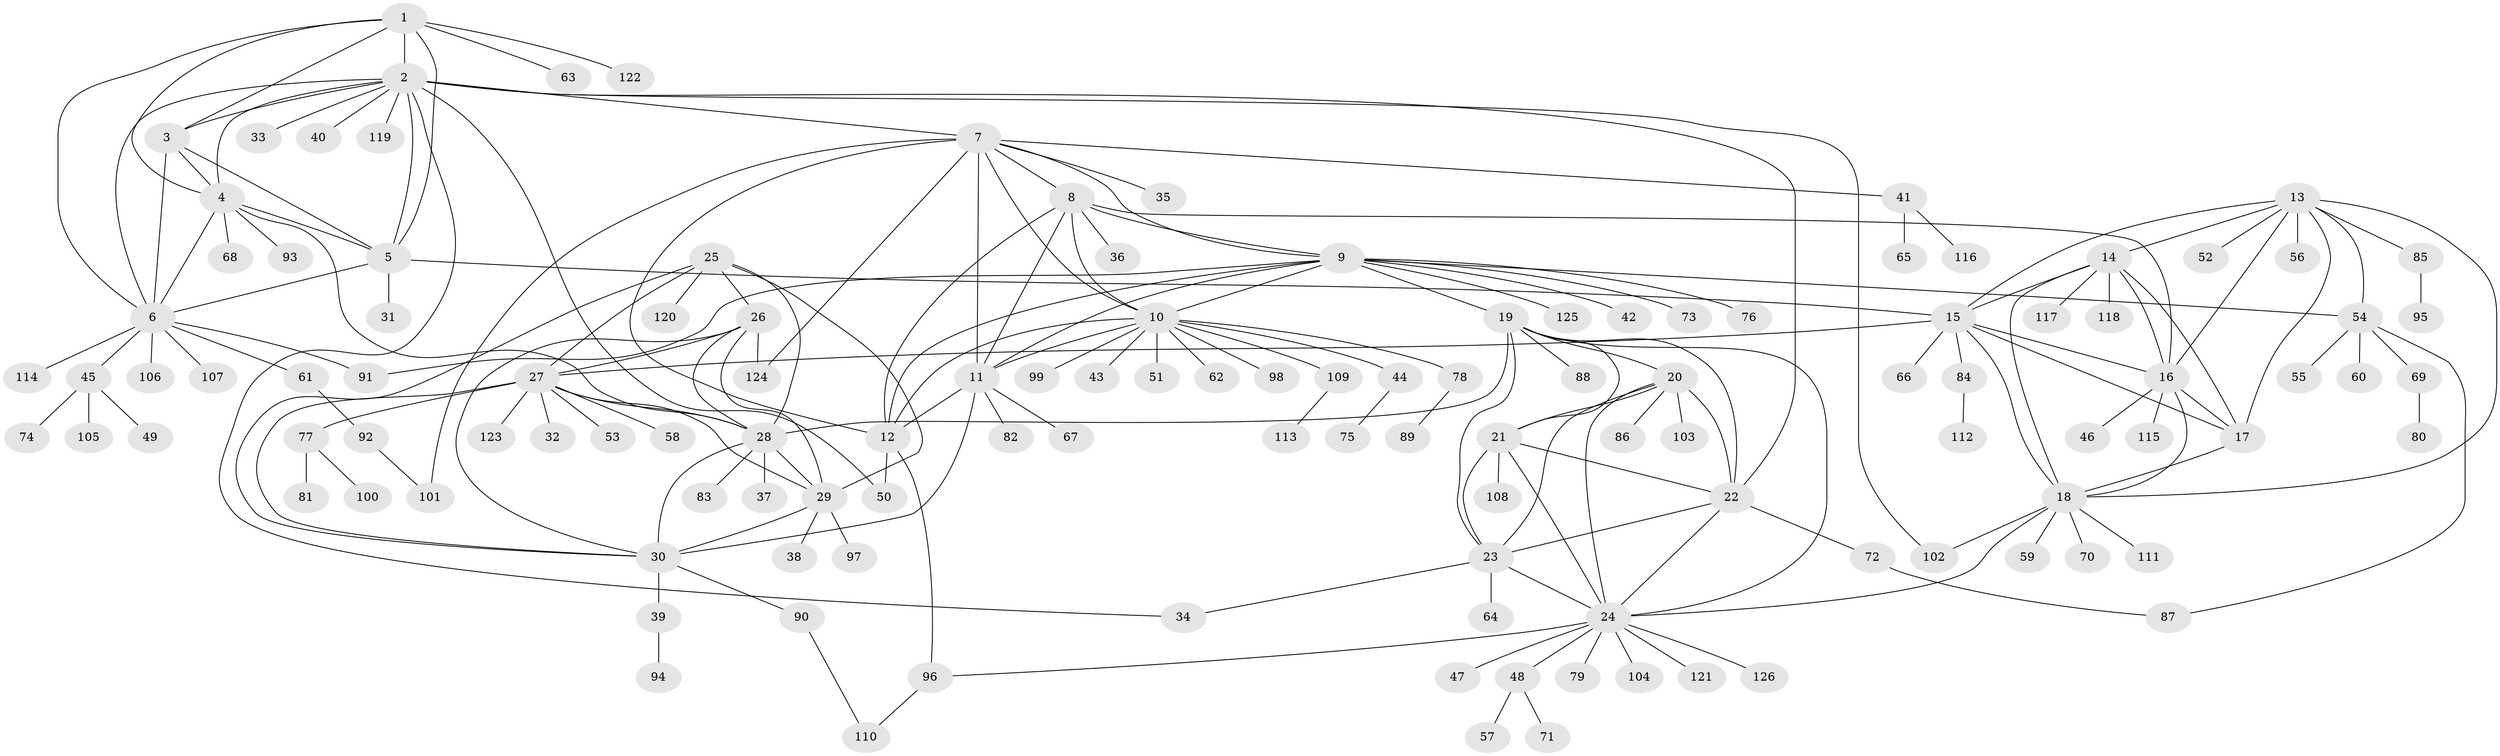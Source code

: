 // coarse degree distribution, {5: 0.010101010101010102, 11: 0.030303030303030304, 8: 0.030303030303030304, 9: 0.020202020202020204, 12: 0.020202020202020204, 10: 0.020202020202020204, 6: 0.030303030303030304, 7: 0.04040404040404041, 4: 0.030303030303030304, 1: 0.6060606060606061, 2: 0.1414141414141414, 3: 0.020202020202020204}
// Generated by graph-tools (version 1.1) at 2025/24/03/03/25 07:24:11]
// undirected, 126 vertices, 191 edges
graph export_dot {
graph [start="1"]
  node [color=gray90,style=filled];
  1;
  2;
  3;
  4;
  5;
  6;
  7;
  8;
  9;
  10;
  11;
  12;
  13;
  14;
  15;
  16;
  17;
  18;
  19;
  20;
  21;
  22;
  23;
  24;
  25;
  26;
  27;
  28;
  29;
  30;
  31;
  32;
  33;
  34;
  35;
  36;
  37;
  38;
  39;
  40;
  41;
  42;
  43;
  44;
  45;
  46;
  47;
  48;
  49;
  50;
  51;
  52;
  53;
  54;
  55;
  56;
  57;
  58;
  59;
  60;
  61;
  62;
  63;
  64;
  65;
  66;
  67;
  68;
  69;
  70;
  71;
  72;
  73;
  74;
  75;
  76;
  77;
  78;
  79;
  80;
  81;
  82;
  83;
  84;
  85;
  86;
  87;
  88;
  89;
  90;
  91;
  92;
  93;
  94;
  95;
  96;
  97;
  98;
  99;
  100;
  101;
  102;
  103;
  104;
  105;
  106;
  107;
  108;
  109;
  110;
  111;
  112;
  113;
  114;
  115;
  116;
  117;
  118;
  119;
  120;
  121;
  122;
  123;
  124;
  125;
  126;
  1 -- 2;
  1 -- 3;
  1 -- 4;
  1 -- 5;
  1 -- 6;
  1 -- 63;
  1 -- 122;
  2 -- 3;
  2 -- 4;
  2 -- 5;
  2 -- 6;
  2 -- 7;
  2 -- 22;
  2 -- 33;
  2 -- 34;
  2 -- 40;
  2 -- 50;
  2 -- 102;
  2 -- 119;
  3 -- 4;
  3 -- 5;
  3 -- 6;
  4 -- 5;
  4 -- 6;
  4 -- 28;
  4 -- 68;
  4 -- 93;
  5 -- 6;
  5 -- 15;
  5 -- 31;
  6 -- 45;
  6 -- 61;
  6 -- 91;
  6 -- 106;
  6 -- 107;
  6 -- 114;
  7 -- 8;
  7 -- 9;
  7 -- 10;
  7 -- 11;
  7 -- 12;
  7 -- 35;
  7 -- 41;
  7 -- 101;
  7 -- 124;
  8 -- 9;
  8 -- 10;
  8 -- 11;
  8 -- 12;
  8 -- 16;
  8 -- 36;
  9 -- 10;
  9 -- 11;
  9 -- 12;
  9 -- 19;
  9 -- 42;
  9 -- 54;
  9 -- 73;
  9 -- 76;
  9 -- 91;
  9 -- 125;
  10 -- 11;
  10 -- 12;
  10 -- 43;
  10 -- 44;
  10 -- 51;
  10 -- 62;
  10 -- 78;
  10 -- 98;
  10 -- 99;
  10 -- 109;
  11 -- 12;
  11 -- 30;
  11 -- 67;
  11 -- 82;
  12 -- 50;
  12 -- 96;
  13 -- 14;
  13 -- 15;
  13 -- 16;
  13 -- 17;
  13 -- 18;
  13 -- 52;
  13 -- 54;
  13 -- 56;
  13 -- 85;
  14 -- 15;
  14 -- 16;
  14 -- 17;
  14 -- 18;
  14 -- 117;
  14 -- 118;
  15 -- 16;
  15 -- 17;
  15 -- 18;
  15 -- 27;
  15 -- 66;
  15 -- 84;
  16 -- 17;
  16 -- 18;
  16 -- 46;
  16 -- 115;
  17 -- 18;
  18 -- 24;
  18 -- 59;
  18 -- 70;
  18 -- 102;
  18 -- 111;
  19 -- 20;
  19 -- 21;
  19 -- 22;
  19 -- 23;
  19 -- 24;
  19 -- 28;
  19 -- 88;
  20 -- 21;
  20 -- 22;
  20 -- 23;
  20 -- 24;
  20 -- 86;
  20 -- 103;
  21 -- 22;
  21 -- 23;
  21 -- 24;
  21 -- 108;
  22 -- 23;
  22 -- 24;
  22 -- 72;
  23 -- 24;
  23 -- 34;
  23 -- 64;
  24 -- 47;
  24 -- 48;
  24 -- 79;
  24 -- 96;
  24 -- 104;
  24 -- 121;
  24 -- 126;
  25 -- 26;
  25 -- 27;
  25 -- 28;
  25 -- 29;
  25 -- 30;
  25 -- 120;
  26 -- 27;
  26 -- 28;
  26 -- 29;
  26 -- 30;
  26 -- 124;
  27 -- 28;
  27 -- 29;
  27 -- 30;
  27 -- 32;
  27 -- 53;
  27 -- 58;
  27 -- 77;
  27 -- 123;
  28 -- 29;
  28 -- 30;
  28 -- 37;
  28 -- 83;
  29 -- 30;
  29 -- 38;
  29 -- 97;
  30 -- 39;
  30 -- 90;
  39 -- 94;
  41 -- 65;
  41 -- 116;
  44 -- 75;
  45 -- 49;
  45 -- 74;
  45 -- 105;
  48 -- 57;
  48 -- 71;
  54 -- 55;
  54 -- 60;
  54 -- 69;
  54 -- 87;
  61 -- 92;
  69 -- 80;
  72 -- 87;
  77 -- 81;
  77 -- 100;
  78 -- 89;
  84 -- 112;
  85 -- 95;
  90 -- 110;
  92 -- 101;
  96 -- 110;
  109 -- 113;
}
